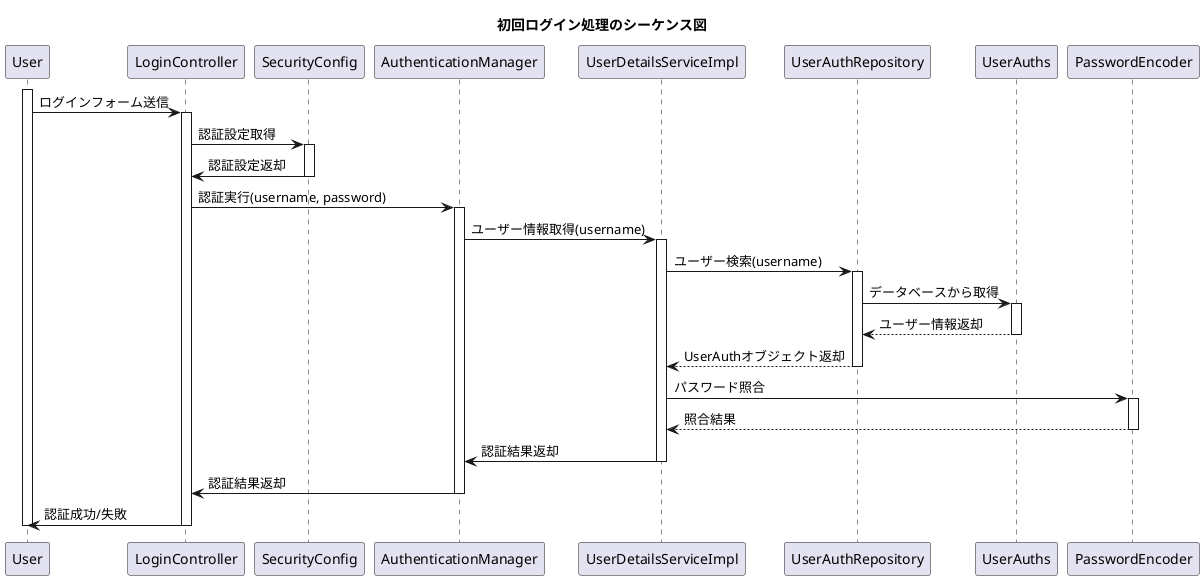 @startuml
title 初回ログイン処理のシーケンス図

participant User as ユーザー
participant LoginController as コントローラー
participant SecurityConfig as 設定
participant AuthenticationManager as 認証マネージャー
participant UserDetailsServiceImpl as サービス
participant UserAuthRepository as リポジトリ
participant UserAuths as エンティティ
participant PasswordEncoder as パスワードエンコーダー

activate ユーザー
ユーザー -> コントローラー: ログインフォーム送信
activate コントローラー

    コントローラー -> 設定: 認証設定取得
    activate 設定

    設定 -> コントローラー: 認証設定返却
    deactivate 設定

        コントローラー -> 認証マネージャー: 認証実行(username, password)
        activate 認証マネージャー
        認証マネージャー -> サービス: ユーザー情報取得(username)
        activate サービス
        サービス -> リポジトリ: ユーザー検索(username)
        activate リポジトリ
        リポジトリ -> エンティティ: データベースから取得
        activate エンティティ
        エンティティ --> リポジトリ: ユーザー情報返却
        deactivate エンティティ
        リポジトリ --> サービス: UserAuthオブジェクト返却
        deactivate リポジトリ
        サービス -> パスワードエンコーダー: パスワード照合
        activate パスワードエンコーダー
        パスワードエンコーダー --> サービス: 照合結果
        deactivate パスワードエンコーダー
        サービス -> 認証マネージャー: 認証結果返却
        deactivate サービス

    認証マネージャー -> コントローラー: 認証結果返却
    deactivate 認証マネージャー

コントローラー -> ユーザー: 認証成功/失敗
deactivate コントローラー
deactivate ユーザー

@enduml